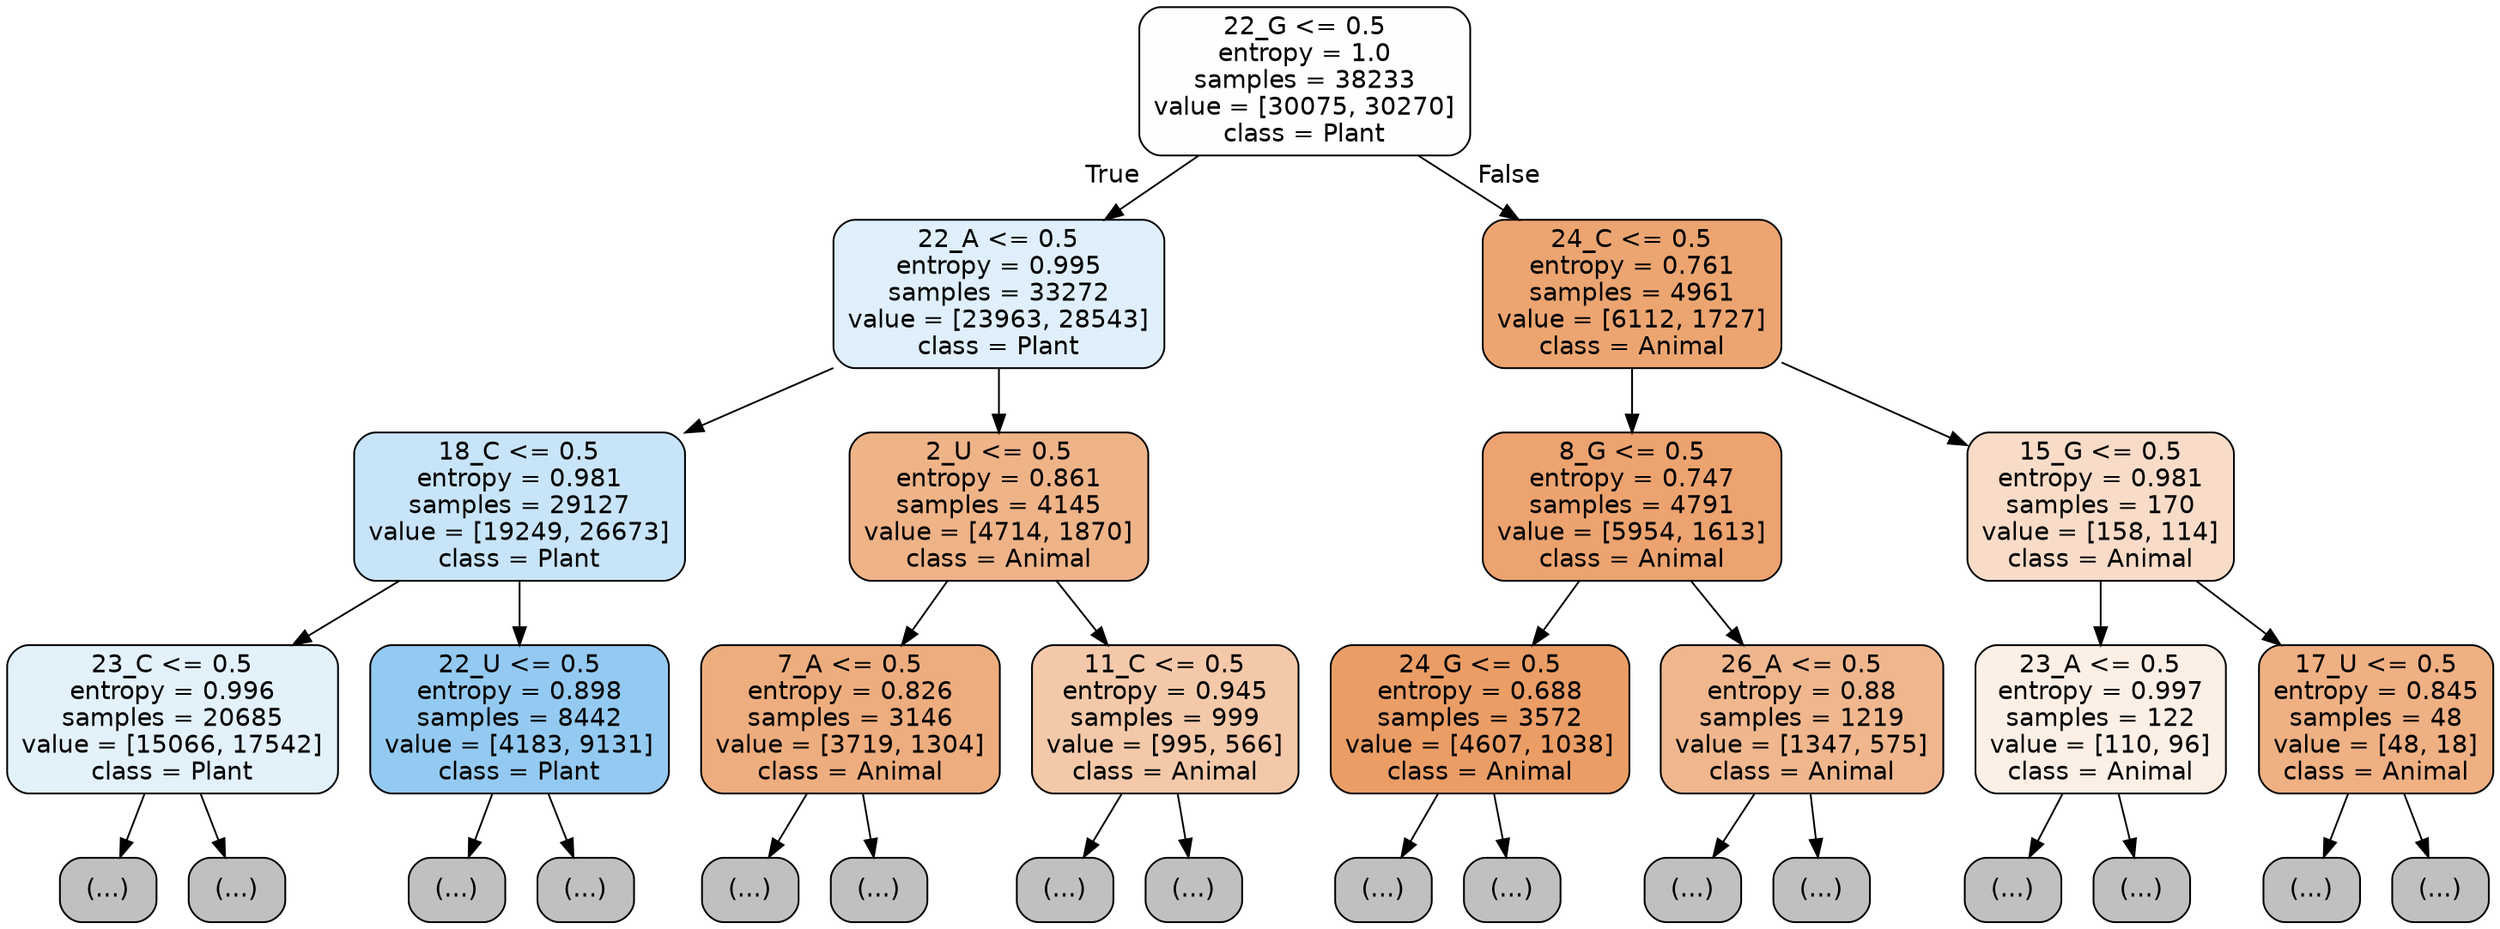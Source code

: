 digraph Tree {
node [shape=box, style="filled, rounded", color="black", fontname="helvetica"] ;
edge [fontname="helvetica"] ;
0 [label="22_G <= 0.5\nentropy = 1.0\nsamples = 38233\nvalue = [30075, 30270]\nclass = Plant", fillcolor="#fefeff"] ;
1 [label="22_A <= 0.5\nentropy = 0.995\nsamples = 33272\nvalue = [23963, 28543]\nclass = Plant", fillcolor="#dfeffb"] ;
0 -> 1 [labeldistance=2.5, labelangle=45, headlabel="True"] ;
2 [label="18_C <= 0.5\nentropy = 0.981\nsamples = 29127\nvalue = [19249, 26673]\nclass = Plant", fillcolor="#c8e4f8"] ;
1 -> 2 ;
3 [label="23_C <= 0.5\nentropy = 0.996\nsamples = 20685\nvalue = [15066, 17542]\nclass = Plant", fillcolor="#e3f1fb"] ;
2 -> 3 ;
4 [label="(...)", fillcolor="#C0C0C0"] ;
3 -> 4 ;
9581 [label="(...)", fillcolor="#C0C0C0"] ;
3 -> 9581 ;
9816 [label="22_U <= 0.5\nentropy = 0.898\nsamples = 8442\nvalue = [4183, 9131]\nclass = Plant", fillcolor="#94caf1"] ;
2 -> 9816 ;
9817 [label="(...)", fillcolor="#C0C0C0"] ;
9816 -> 9817 ;
12286 [label="(...)", fillcolor="#C0C0C0"] ;
9816 -> 12286 ;
12707 [label="2_U <= 0.5\nentropy = 0.861\nsamples = 4145\nvalue = [4714, 1870]\nclass = Animal", fillcolor="#efb388"] ;
1 -> 12707 ;
12708 [label="7_A <= 0.5\nentropy = 0.826\nsamples = 3146\nvalue = [3719, 1304]\nclass = Animal", fillcolor="#eead7e"] ;
12707 -> 12708 ;
12709 [label="(...)", fillcolor="#C0C0C0"] ;
12708 -> 12709 ;
13830 [label="(...)", fillcolor="#C0C0C0"] ;
12708 -> 13830 ;
14191 [label="11_C <= 0.5\nentropy = 0.945\nsamples = 999\nvalue = [995, 566]\nclass = Animal", fillcolor="#f4c9aa"] ;
12707 -> 14191 ;
14192 [label="(...)", fillcolor="#C0C0C0"] ;
14191 -> 14192 ;
14567 [label="(...)", fillcolor="#C0C0C0"] ;
14191 -> 14567 ;
14680 [label="24_C <= 0.5\nentropy = 0.761\nsamples = 4961\nvalue = [6112, 1727]\nclass = Animal", fillcolor="#eca571"] ;
0 -> 14680 [labeldistance=2.5, labelangle=-45, headlabel="False"] ;
14681 [label="8_G <= 0.5\nentropy = 0.747\nsamples = 4791\nvalue = [5954, 1613]\nclass = Animal", fillcolor="#eca36f"] ;
14680 -> 14681 ;
14682 [label="24_G <= 0.5\nentropy = 0.688\nsamples = 3572\nvalue = [4607, 1038]\nclass = Animal", fillcolor="#eb9d66"] ;
14681 -> 14682 ;
14683 [label="(...)", fillcolor="#C0C0C0"] ;
14682 -> 14683 ;
15978 [label="(...)", fillcolor="#C0C0C0"] ;
14682 -> 15978 ;
16055 [label="26_A <= 0.5\nentropy = 0.88\nsamples = 1219\nvalue = [1347, 575]\nclass = Animal", fillcolor="#f0b78e"] ;
14681 -> 16055 ;
16056 [label="(...)", fillcolor="#C0C0C0"] ;
16055 -> 16056 ;
16579 [label="(...)", fillcolor="#C0C0C0"] ;
16055 -> 16579 ;
16580 [label="15_G <= 0.5\nentropy = 0.981\nsamples = 170\nvalue = [158, 114]\nclass = Animal", fillcolor="#f8dcc8"] ;
14680 -> 16580 ;
16581 [label="23_A <= 0.5\nentropy = 0.997\nsamples = 122\nvalue = [110, 96]\nclass = Animal", fillcolor="#fcefe6"] ;
16580 -> 16581 ;
16582 [label="(...)", fillcolor="#C0C0C0"] ;
16581 -> 16582 ;
16647 [label="(...)", fillcolor="#C0C0C0"] ;
16581 -> 16647 ;
16656 [label="17_U <= 0.5\nentropy = 0.845\nsamples = 48\nvalue = [48, 18]\nclass = Animal", fillcolor="#efb083"] ;
16580 -> 16656 ;
16657 [label="(...)", fillcolor="#C0C0C0"] ;
16656 -> 16657 ;
16678 [label="(...)", fillcolor="#C0C0C0"] ;
16656 -> 16678 ;
}
